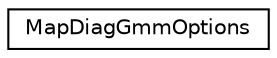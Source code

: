 digraph "Graphical Class Hierarchy"
{
  edge [fontname="Helvetica",fontsize="10",labelfontname="Helvetica",labelfontsize="10"];
  node [fontname="Helvetica",fontsize="10",shape=record];
  rankdir="LR";
  Node0 [label="MapDiagGmmOptions",height=0.2,width=0.4,color="black", fillcolor="white", style="filled",URL="$structkaldi_1_1MapDiagGmmOptions.html",tooltip="Configuration variables for Maximum A Posteriori (MAP) update. "];
}
